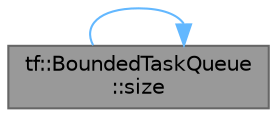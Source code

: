 digraph "tf::BoundedTaskQueue::size"
{
 // LATEX_PDF_SIZE
  bgcolor="transparent";
  edge [fontname=Helvetica,fontsize=10,labelfontname=Helvetica,labelfontsize=10];
  node [fontname=Helvetica,fontsize=10,shape=box,height=0.2,width=0.4];
  rankdir="LR";
  Node1 [id="Node000001",label="tf::BoundedTaskQueue\l::size",height=0.2,width=0.4,color="gray40", fillcolor="grey60", style="filled", fontcolor="black",tooltip="queries the number of items at the time of this call"];
  Node1 -> Node1 [id="edge1_Node000001_Node000001",color="steelblue1",style="solid",tooltip=" "];
}
